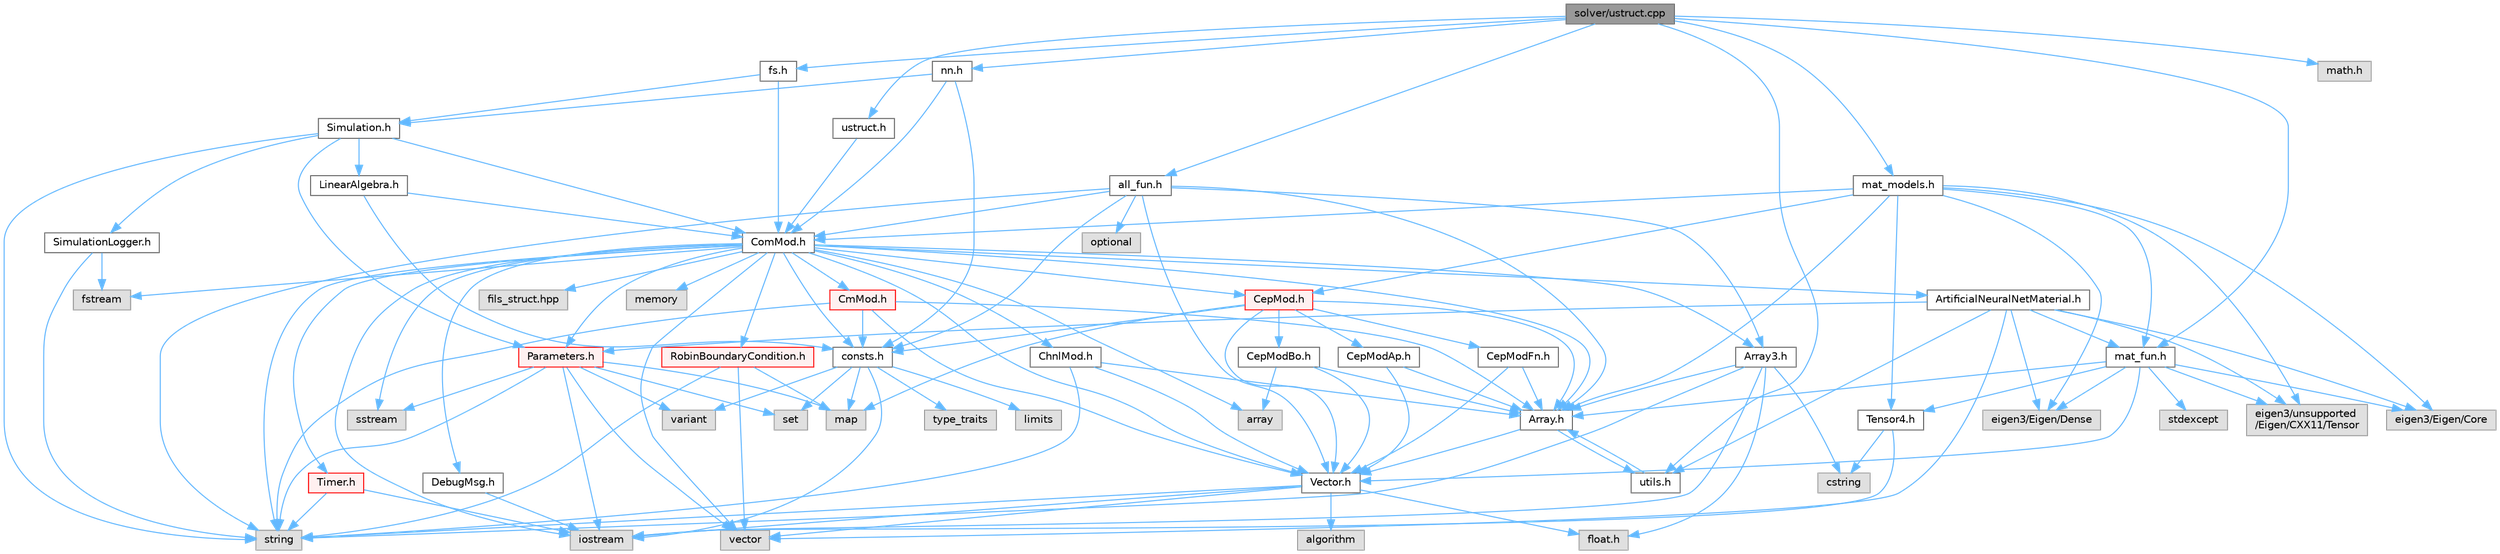 digraph "solver/ustruct.cpp"
{
 // LATEX_PDF_SIZE
  bgcolor="transparent";
  edge [fontname=Helvetica,fontsize=10,labelfontname=Helvetica,labelfontsize=10];
  node [fontname=Helvetica,fontsize=10,shape=box,height=0.2,width=0.4];
  Node1 [id="Node000001",label="solver/ustruct.cpp",height=0.2,width=0.4,color="gray40", fillcolor="grey60", style="filled", fontcolor="black",tooltip="Structural mechanics implementation based on the following reference:"];
  Node1 -> Node2 [id="edge1_Node000001_Node000002",color="steelblue1",style="solid",tooltip=" "];
  Node2 [id="Node000002",label="ustruct.h",height=0.2,width=0.4,color="grey40", fillcolor="white", style="filled",URL="$ustruct_8h_source.html",tooltip=" "];
  Node2 -> Node3 [id="edge2_Node000002_Node000003",color="steelblue1",style="solid",tooltip=" "];
  Node3 [id="Node000003",label="ComMod.h",height=0.2,width=0.4,color="grey40", fillcolor="white", style="filled",URL="$_com_mod_8h_source.html",tooltip=" "];
  Node3 -> Node4 [id="edge3_Node000003_Node000004",color="steelblue1",style="solid",tooltip=" "];
  Node4 [id="Node000004",label="Array.h",height=0.2,width=0.4,color="grey40", fillcolor="white", style="filled",URL="$_array_8h_source.html",tooltip=" "];
  Node4 -> Node5 [id="edge4_Node000004_Node000005",color="steelblue1",style="solid",tooltip=" "];
  Node5 [id="Node000005",label="Vector.h",height=0.2,width=0.4,color="grey40", fillcolor="white", style="filled",URL="$_vector_8h_source.html",tooltip=" "];
  Node5 -> Node6 [id="edge5_Node000005_Node000006",color="steelblue1",style="solid",tooltip=" "];
  Node6 [id="Node000006",label="algorithm",height=0.2,width=0.4,color="grey60", fillcolor="#E0E0E0", style="filled",tooltip=" "];
  Node5 -> Node7 [id="edge6_Node000005_Node000007",color="steelblue1",style="solid",tooltip=" "];
  Node7 [id="Node000007",label="float.h",height=0.2,width=0.4,color="grey60", fillcolor="#E0E0E0", style="filled",tooltip=" "];
  Node5 -> Node8 [id="edge7_Node000005_Node000008",color="steelblue1",style="solid",tooltip=" "];
  Node8 [id="Node000008",label="iostream",height=0.2,width=0.4,color="grey60", fillcolor="#E0E0E0", style="filled",tooltip=" "];
  Node5 -> Node9 [id="edge8_Node000005_Node000009",color="steelblue1",style="solid",tooltip=" "];
  Node9 [id="Node000009",label="string",height=0.2,width=0.4,color="grey60", fillcolor="#E0E0E0", style="filled",tooltip=" "];
  Node5 -> Node10 [id="edge9_Node000005_Node000010",color="steelblue1",style="solid",tooltip=" "];
  Node10 [id="Node000010",label="vector",height=0.2,width=0.4,color="grey60", fillcolor="#E0E0E0", style="filled",tooltip=" "];
  Node4 -> Node11 [id="edge10_Node000004_Node000011",color="steelblue1",style="solid",tooltip=" "];
  Node11 [id="Node000011",label="utils.h",height=0.2,width=0.4,color="grey40", fillcolor="white", style="filled",URL="$utils_8h_source.html",tooltip=" "];
  Node11 -> Node4 [id="edge11_Node000011_Node000004",color="steelblue1",style="solid",tooltip=" "];
  Node3 -> Node12 [id="edge12_Node000003_Node000012",color="steelblue1",style="solid",tooltip=" "];
  Node12 [id="Node000012",label="Array3.h",height=0.2,width=0.4,color="grey40", fillcolor="white", style="filled",URL="$_array3_8h_source.html",tooltip=" "];
  Node12 -> Node4 [id="edge13_Node000012_Node000004",color="steelblue1",style="solid",tooltip=" "];
  Node12 -> Node7 [id="edge14_Node000012_Node000007",color="steelblue1",style="solid",tooltip=" "];
  Node12 -> Node8 [id="edge15_Node000012_Node000008",color="steelblue1",style="solid",tooltip=" "];
  Node12 -> Node9 [id="edge16_Node000012_Node000009",color="steelblue1",style="solid",tooltip=" "];
  Node12 -> Node13 [id="edge17_Node000012_Node000013",color="steelblue1",style="solid",tooltip=" "];
  Node13 [id="Node000013",label="cstring",height=0.2,width=0.4,color="grey60", fillcolor="#E0E0E0", style="filled",tooltip=" "];
  Node3 -> Node14 [id="edge18_Node000003_Node000014",color="steelblue1",style="solid",tooltip=" "];
  Node14 [id="Node000014",label="CepMod.h",height=0.2,width=0.4,color="red", fillcolor="#FFF0F0", style="filled",URL="$_cep_mod_8h_source.html",tooltip=" "];
  Node14 -> Node15 [id="edge19_Node000014_Node000015",color="steelblue1",style="solid",tooltip=" "];
  Node15 [id="Node000015",label="CepModAp.h",height=0.2,width=0.4,color="grey40", fillcolor="white", style="filled",URL="$_cep_mod_ap_8h_source.html",tooltip=" "];
  Node15 -> Node4 [id="edge20_Node000015_Node000004",color="steelblue1",style="solid",tooltip=" "];
  Node15 -> Node5 [id="edge21_Node000015_Node000005",color="steelblue1",style="solid",tooltip=" "];
  Node14 -> Node16 [id="edge22_Node000014_Node000016",color="steelblue1",style="solid",tooltip=" "];
  Node16 [id="Node000016",label="CepModBo.h",height=0.2,width=0.4,color="grey40", fillcolor="white", style="filled",URL="$_cep_mod_bo_8h_source.html",tooltip=" "];
  Node16 -> Node4 [id="edge23_Node000016_Node000004",color="steelblue1",style="solid",tooltip=" "];
  Node16 -> Node5 [id="edge24_Node000016_Node000005",color="steelblue1",style="solid",tooltip=" "];
  Node16 -> Node17 [id="edge25_Node000016_Node000017",color="steelblue1",style="solid",tooltip=" "];
  Node17 [id="Node000017",label="array",height=0.2,width=0.4,color="grey60", fillcolor="#E0E0E0", style="filled",tooltip=" "];
  Node14 -> Node18 [id="edge26_Node000014_Node000018",color="steelblue1",style="solid",tooltip=" "];
  Node18 [id="Node000018",label="CepModFn.h",height=0.2,width=0.4,color="grey40", fillcolor="white", style="filled",URL="$_cep_mod_fn_8h_source.html",tooltip=" "];
  Node18 -> Node4 [id="edge27_Node000018_Node000004",color="steelblue1",style="solid",tooltip=" "];
  Node18 -> Node5 [id="edge28_Node000018_Node000005",color="steelblue1",style="solid",tooltip=" "];
  Node14 -> Node22 [id="edge29_Node000014_Node000022",color="steelblue1",style="solid",tooltip=" "];
  Node22 [id="Node000022",label="consts.h",height=0.2,width=0.4,color="grey40", fillcolor="white", style="filled",URL="$consts_8h_source.html",tooltip=" "];
  Node22 -> Node8 [id="edge30_Node000022_Node000008",color="steelblue1",style="solid",tooltip=" "];
  Node22 -> Node23 [id="edge31_Node000022_Node000023",color="steelblue1",style="solid",tooltip=" "];
  Node23 [id="Node000023",label="limits",height=0.2,width=0.4,color="grey60", fillcolor="#E0E0E0", style="filled",tooltip=" "];
  Node22 -> Node24 [id="edge32_Node000022_Node000024",color="steelblue1",style="solid",tooltip=" "];
  Node24 [id="Node000024",label="map",height=0.2,width=0.4,color="grey60", fillcolor="#E0E0E0", style="filled",tooltip=" "];
  Node22 -> Node25 [id="edge33_Node000022_Node000025",color="steelblue1",style="solid",tooltip=" "];
  Node25 [id="Node000025",label="set",height=0.2,width=0.4,color="grey60", fillcolor="#E0E0E0", style="filled",tooltip=" "];
  Node22 -> Node26 [id="edge34_Node000022_Node000026",color="steelblue1",style="solid",tooltip=" "];
  Node26 [id="Node000026",label="type_traits",height=0.2,width=0.4,color="grey60", fillcolor="#E0E0E0", style="filled",tooltip=" "];
  Node22 -> Node27 [id="edge35_Node000022_Node000027",color="steelblue1",style="solid",tooltip=" "];
  Node27 [id="Node000027",label="variant",height=0.2,width=0.4,color="grey60", fillcolor="#E0E0E0", style="filled",tooltip=" "];
  Node14 -> Node4 [id="edge36_Node000014_Node000004",color="steelblue1",style="solid",tooltip=" "];
  Node14 -> Node5 [id="edge37_Node000014_Node000005",color="steelblue1",style="solid",tooltip=" "];
  Node14 -> Node24 [id="edge38_Node000014_Node000024",color="steelblue1",style="solid",tooltip=" "];
  Node3 -> Node28 [id="edge39_Node000003_Node000028",color="steelblue1",style="solid",tooltip=" "];
  Node28 [id="Node000028",label="ChnlMod.h",height=0.2,width=0.4,color="grey40", fillcolor="white", style="filled",URL="$_chnl_mod_8h_source.html",tooltip=" "];
  Node28 -> Node4 [id="edge40_Node000028_Node000004",color="steelblue1",style="solid",tooltip=" "];
  Node28 -> Node5 [id="edge41_Node000028_Node000005",color="steelblue1",style="solid",tooltip=" "];
  Node28 -> Node9 [id="edge42_Node000028_Node000009",color="steelblue1",style="solid",tooltip=" "];
  Node3 -> Node29 [id="edge43_Node000003_Node000029",color="steelblue1",style="solid",tooltip=" "];
  Node29 [id="Node000029",label="CmMod.h",height=0.2,width=0.4,color="red", fillcolor="#FFF0F0", style="filled",URL="$_cm_mod_8h_source.html",tooltip=" "];
  Node29 -> Node4 [id="edge44_Node000029_Node000004",color="steelblue1",style="solid",tooltip=" "];
  Node29 -> Node5 [id="edge45_Node000029_Node000005",color="steelblue1",style="solid",tooltip=" "];
  Node29 -> Node22 [id="edge46_Node000029_Node000022",color="steelblue1",style="solid",tooltip=" "];
  Node29 -> Node9 [id="edge47_Node000029_Node000009",color="steelblue1",style="solid",tooltip=" "];
  Node3 -> Node31 [id="edge48_Node000003_Node000031",color="steelblue1",style="solid",tooltip=" "];
  Node31 [id="Node000031",label="Parameters.h",height=0.2,width=0.4,color="red", fillcolor="#FFF0F0", style="filled",URL="$_parameters_8h_source.html",tooltip=" "];
  Node31 -> Node8 [id="edge49_Node000031_Node000008",color="steelblue1",style="solid",tooltip=" "];
  Node31 -> Node24 [id="edge50_Node000031_Node000024",color="steelblue1",style="solid",tooltip=" "];
  Node31 -> Node25 [id="edge51_Node000031_Node000025",color="steelblue1",style="solid",tooltip=" "];
  Node31 -> Node34 [id="edge52_Node000031_Node000034",color="steelblue1",style="solid",tooltip=" "];
  Node34 [id="Node000034",label="sstream",height=0.2,width=0.4,color="grey60", fillcolor="#E0E0E0", style="filled",tooltip=" "];
  Node31 -> Node9 [id="edge53_Node000031_Node000009",color="steelblue1",style="solid",tooltip=" "];
  Node31 -> Node27 [id="edge54_Node000031_Node000027",color="steelblue1",style="solid",tooltip=" "];
  Node31 -> Node10 [id="edge55_Node000031_Node000010",color="steelblue1",style="solid",tooltip=" "];
  Node3 -> Node37 [id="edge56_Node000003_Node000037",color="steelblue1",style="solid",tooltip=" "];
  Node37 [id="Node000037",label="RobinBoundaryCondition.h",height=0.2,width=0.4,color="red", fillcolor="#FFF0F0", style="filled",URL="$_robin_boundary_condition_8h_source.html",tooltip=" "];
  Node37 -> Node9 [id="edge57_Node000037_Node000009",color="steelblue1",style="solid",tooltip=" "];
  Node37 -> Node24 [id="edge58_Node000037_Node000024",color="steelblue1",style="solid",tooltip=" "];
  Node37 -> Node10 [id="edge59_Node000037_Node000010",color="steelblue1",style="solid",tooltip=" "];
  Node3 -> Node45 [id="edge60_Node000003_Node000045",color="steelblue1",style="solid",tooltip=" "];
  Node45 [id="Node000045",label="Timer.h",height=0.2,width=0.4,color="red", fillcolor="#FFF0F0", style="filled",URL="$_timer_8h_source.html",tooltip=" "];
  Node45 -> Node8 [id="edge61_Node000045_Node000008",color="steelblue1",style="solid",tooltip=" "];
  Node45 -> Node9 [id="edge62_Node000045_Node000009",color="steelblue1",style="solid",tooltip=" "];
  Node3 -> Node5 [id="edge63_Node000003_Node000005",color="steelblue1",style="solid",tooltip=" "];
  Node3 -> Node47 [id="edge64_Node000003_Node000047",color="steelblue1",style="solid",tooltip=" "];
  Node47 [id="Node000047",label="DebugMsg.h",height=0.2,width=0.4,color="grey40", fillcolor="white", style="filled",URL="$_debug_msg_8h_source.html",tooltip=" "];
  Node47 -> Node8 [id="edge65_Node000047_Node000008",color="steelblue1",style="solid",tooltip=" "];
  Node3 -> Node22 [id="edge66_Node000003_Node000022",color="steelblue1",style="solid",tooltip=" "];
  Node3 -> Node48 [id="edge67_Node000003_Node000048",color="steelblue1",style="solid",tooltip=" "];
  Node48 [id="Node000048",label="fils_struct.hpp",height=0.2,width=0.4,color="grey60", fillcolor="#E0E0E0", style="filled",tooltip=" "];
  Node3 -> Node49 [id="edge68_Node000003_Node000049",color="steelblue1",style="solid",tooltip=" "];
  Node49 [id="Node000049",label="ArtificialNeuralNetMaterial.h",height=0.2,width=0.4,color="grey40", fillcolor="white", style="filled",URL="$_artificial_neural_net_material_8h_source.html",tooltip=" "];
  Node49 -> Node50 [id="edge69_Node000049_Node000050",color="steelblue1",style="solid",tooltip=" "];
  Node50 [id="Node000050",label="mat_fun.h",height=0.2,width=0.4,color="grey40", fillcolor="white", style="filled",URL="$mat__fun_8h_source.html",tooltip=" "];
  Node50 -> Node51 [id="edge70_Node000050_Node000051",color="steelblue1",style="solid",tooltip=" "];
  Node51 [id="Node000051",label="eigen3/Eigen/Core",height=0.2,width=0.4,color="grey60", fillcolor="#E0E0E0", style="filled",tooltip=" "];
  Node50 -> Node52 [id="edge71_Node000050_Node000052",color="steelblue1",style="solid",tooltip=" "];
  Node52 [id="Node000052",label="eigen3/Eigen/Dense",height=0.2,width=0.4,color="grey60", fillcolor="#E0E0E0", style="filled",tooltip=" "];
  Node50 -> Node53 [id="edge72_Node000050_Node000053",color="steelblue1",style="solid",tooltip=" "];
  Node53 [id="Node000053",label="eigen3/unsupported\l/Eigen/CXX11/Tensor",height=0.2,width=0.4,color="grey60", fillcolor="#E0E0E0", style="filled",tooltip=" "];
  Node50 -> Node43 [id="edge73_Node000050_Node000043",color="steelblue1",style="solid",tooltip=" "];
  Node43 [id="Node000043",label="stdexcept",height=0.2,width=0.4,color="grey60", fillcolor="#E0E0E0", style="filled",tooltip=" "];
  Node50 -> Node4 [id="edge74_Node000050_Node000004",color="steelblue1",style="solid",tooltip=" "];
  Node50 -> Node54 [id="edge75_Node000050_Node000054",color="steelblue1",style="solid",tooltip=" "];
  Node54 [id="Node000054",label="Tensor4.h",height=0.2,width=0.4,color="grey40", fillcolor="white", style="filled",URL="$_tensor4_8h_source.html",tooltip=" "];
  Node54 -> Node13 [id="edge76_Node000054_Node000013",color="steelblue1",style="solid",tooltip=" "];
  Node54 -> Node8 [id="edge77_Node000054_Node000008",color="steelblue1",style="solid",tooltip=" "];
  Node50 -> Node5 [id="edge78_Node000050_Node000005",color="steelblue1",style="solid",tooltip=" "];
  Node49 -> Node11 [id="edge79_Node000049_Node000011",color="steelblue1",style="solid",tooltip=" "];
  Node49 -> Node31 [id="edge80_Node000049_Node000031",color="steelblue1",style="solid",tooltip=" "];
  Node49 -> Node10 [id="edge81_Node000049_Node000010",color="steelblue1",style="solid",tooltip=" "];
  Node49 -> Node51 [id="edge82_Node000049_Node000051",color="steelblue1",style="solid",tooltip=" "];
  Node49 -> Node52 [id="edge83_Node000049_Node000052",color="steelblue1",style="solid",tooltip=" "];
  Node49 -> Node53 [id="edge84_Node000049_Node000053",color="steelblue1",style="solid",tooltip=" "];
  Node3 -> Node17 [id="edge85_Node000003_Node000017",color="steelblue1",style="solid",tooltip=" "];
  Node3 -> Node8 [id="edge86_Node000003_Node000008",color="steelblue1",style="solid",tooltip=" "];
  Node3 -> Node42 [id="edge87_Node000003_Node000042",color="steelblue1",style="solid",tooltip=" "];
  Node42 [id="Node000042",label="memory",height=0.2,width=0.4,color="grey60", fillcolor="#E0E0E0", style="filled",tooltip=" "];
  Node3 -> Node9 [id="edge88_Node000003_Node000009",color="steelblue1",style="solid",tooltip=" "];
  Node3 -> Node10 [id="edge89_Node000003_Node000010",color="steelblue1",style="solid",tooltip=" "];
  Node3 -> Node41 [id="edge90_Node000003_Node000041",color="steelblue1",style="solid",tooltip=" "];
  Node41 [id="Node000041",label="fstream",height=0.2,width=0.4,color="grey60", fillcolor="#E0E0E0", style="filled",tooltip=" "];
  Node3 -> Node34 [id="edge91_Node000003_Node000034",color="steelblue1",style="solid",tooltip=" "];
  Node1 -> Node55 [id="edge92_Node000001_Node000055",color="steelblue1",style="solid",tooltip=" "];
  Node55 [id="Node000055",label="all_fun.h",height=0.2,width=0.4,color="grey40", fillcolor="white", style="filled",URL="$all__fun_8h_source.html",tooltip=" "];
  Node55 -> Node12 [id="edge93_Node000055_Node000012",color="steelblue1",style="solid",tooltip=" "];
  Node55 -> Node4 [id="edge94_Node000055_Node000004",color="steelblue1",style="solid",tooltip=" "];
  Node55 -> Node5 [id="edge95_Node000055_Node000005",color="steelblue1",style="solid",tooltip=" "];
  Node55 -> Node3 [id="edge96_Node000055_Node000003",color="steelblue1",style="solid",tooltip=" "];
  Node55 -> Node22 [id="edge97_Node000055_Node000022",color="steelblue1",style="solid",tooltip=" "];
  Node55 -> Node20 [id="edge98_Node000055_Node000020",color="steelblue1",style="solid",tooltip=" "];
  Node20 [id="Node000020",label="optional",height=0.2,width=0.4,color="grey60", fillcolor="#E0E0E0", style="filled",tooltip=" "];
  Node55 -> Node9 [id="edge99_Node000055_Node000009",color="steelblue1",style="solid",tooltip=" "];
  Node1 -> Node56 [id="edge100_Node000001_Node000056",color="steelblue1",style="solid",tooltip=" "];
  Node56 [id="Node000056",label="fs.h",height=0.2,width=0.4,color="grey40", fillcolor="white", style="filled",URL="$fs_8h_source.html",tooltip=" "];
  Node56 -> Node57 [id="edge101_Node000056_Node000057",color="steelblue1",style="solid",tooltip=" "];
  Node57 [id="Node000057",label="Simulation.h",height=0.2,width=0.4,color="grey40", fillcolor="white", style="filled",URL="$_simulation_8h_source.html",tooltip=" "];
  Node57 -> Node3 [id="edge102_Node000057_Node000003",color="steelblue1",style="solid",tooltip=" "];
  Node57 -> Node31 [id="edge103_Node000057_Node000031",color="steelblue1",style="solid",tooltip=" "];
  Node57 -> Node40 [id="edge104_Node000057_Node000040",color="steelblue1",style="solid",tooltip=" "];
  Node40 [id="Node000040",label="SimulationLogger.h",height=0.2,width=0.4,color="grey40", fillcolor="white", style="filled",URL="$_simulation_logger_8h_source.html",tooltip=" "];
  Node40 -> Node41 [id="edge105_Node000040_Node000041",color="steelblue1",style="solid",tooltip=" "];
  Node40 -> Node9 [id="edge106_Node000040_Node000009",color="steelblue1",style="solid",tooltip=" "];
  Node57 -> Node58 [id="edge107_Node000057_Node000058",color="steelblue1",style="solid",tooltip=" "];
  Node58 [id="Node000058",label="LinearAlgebra.h",height=0.2,width=0.4,color="grey40", fillcolor="white", style="filled",URL="$_linear_algebra_8h_source.html",tooltip=" "];
  Node58 -> Node3 [id="edge108_Node000058_Node000003",color="steelblue1",style="solid",tooltip=" "];
  Node58 -> Node22 [id="edge109_Node000058_Node000022",color="steelblue1",style="solid",tooltip=" "];
  Node57 -> Node9 [id="edge110_Node000057_Node000009",color="steelblue1",style="solid",tooltip=" "];
  Node56 -> Node3 [id="edge111_Node000056_Node000003",color="steelblue1",style="solid",tooltip=" "];
  Node1 -> Node50 [id="edge112_Node000001_Node000050",color="steelblue1",style="solid",tooltip=" "];
  Node1 -> Node59 [id="edge113_Node000001_Node000059",color="steelblue1",style="solid",tooltip=" "];
  Node59 [id="Node000059",label="mat_models.h",height=0.2,width=0.4,color="grey40", fillcolor="white", style="filled",URL="$mat__models_8h_source.html",tooltip=" "];
  Node59 -> Node4 [id="edge114_Node000059_Node000004",color="steelblue1",style="solid",tooltip=" "];
  Node59 -> Node14 [id="edge115_Node000059_Node000014",color="steelblue1",style="solid",tooltip=" "];
  Node59 -> Node3 [id="edge116_Node000059_Node000003",color="steelblue1",style="solid",tooltip=" "];
  Node59 -> Node54 [id="edge117_Node000059_Node000054",color="steelblue1",style="solid",tooltip=" "];
  Node59 -> Node50 [id="edge118_Node000059_Node000050",color="steelblue1",style="solid",tooltip=" "];
  Node59 -> Node51 [id="edge119_Node000059_Node000051",color="steelblue1",style="solid",tooltip=" "];
  Node59 -> Node52 [id="edge120_Node000059_Node000052",color="steelblue1",style="solid",tooltip=" "];
  Node59 -> Node53 [id="edge121_Node000059_Node000053",color="steelblue1",style="solid",tooltip=" "];
  Node1 -> Node60 [id="edge122_Node000001_Node000060",color="steelblue1",style="solid",tooltip=" "];
  Node60 [id="Node000060",label="nn.h",height=0.2,width=0.4,color="grey40", fillcolor="white", style="filled",URL="$nn_8h_source.html",tooltip=" "];
  Node60 -> Node57 [id="edge123_Node000060_Node000057",color="steelblue1",style="solid",tooltip=" "];
  Node60 -> Node3 [id="edge124_Node000060_Node000003",color="steelblue1",style="solid",tooltip=" "];
  Node60 -> Node22 [id="edge125_Node000060_Node000022",color="steelblue1",style="solid",tooltip=" "];
  Node1 -> Node11 [id="edge126_Node000001_Node000011",color="steelblue1",style="solid",tooltip=" "];
  Node1 -> Node61 [id="edge127_Node000001_Node000061",color="steelblue1",style="solid",tooltip=" "];
  Node61 [id="Node000061",label="math.h",height=0.2,width=0.4,color="grey60", fillcolor="#E0E0E0", style="filled",tooltip=" "];
}
